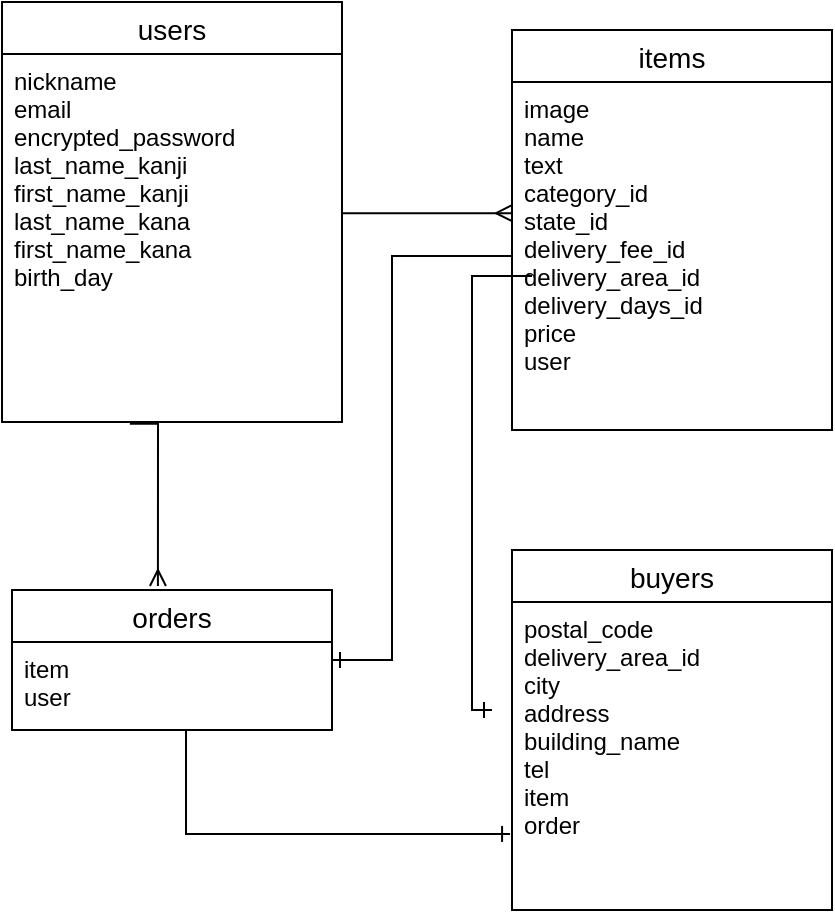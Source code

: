 <mxfile version="13.10.0" type="embed">
    <diagram id="pJa9DPaDmO5-ErMewQ-b" name="ページ1">
        <mxGraphModel dx="428" dy="526" grid="1" gridSize="10" guides="1" tooltips="1" connect="1" arrows="1" fold="1" page="1" pageScale="1" pageWidth="850" pageHeight="1100" math="0" shadow="0">
            <root>
                <mxCell id="0"/>
                <mxCell id="1" parent="0"/>
                <object label="users" id="2">
                    <mxCell style="swimlane;fontStyle=0;childLayout=stackLayout;horizontal=1;startSize=26;horizontalStack=0;resizeParent=1;resizeParentMax=0;resizeLast=0;collapsible=1;marginBottom=0;align=center;fontSize=14;" vertex="1" parent="1">
                        <mxGeometry x="35" y="26" width="170" height="210" as="geometry"/>
                    </mxCell>
                </object>
                <mxCell id="5" value="nickname&#10;email&#10;encrypted_password&#10;last_name_kanji&#10;first_name_kanji&#10;last_name_kana&#10;first_name_kana&#10;birth_day" style="text;strokeColor=none;fillColor=none;spacingLeft=4;spacingRight=4;overflow=hidden;rotatable=0;points=[[0,0.5],[1,0.5]];portConstraint=eastwest;fontSize=12;" vertex="1" parent="2">
                    <mxGeometry y="26" width="170" height="184" as="geometry"/>
                </mxCell>
                <mxCell id="6" value="items" style="swimlane;fontStyle=0;childLayout=stackLayout;horizontal=1;startSize=26;horizontalStack=0;resizeParent=1;resizeParentMax=0;resizeLast=0;collapsible=1;marginBottom=0;align=center;fontSize=14;" vertex="1" parent="1">
                    <mxGeometry x="290" y="40" width="160" height="200" as="geometry"/>
                </mxCell>
                <mxCell id="7" value="image&#10;name&#10;text&#10;category_id&#10;state_id&#10;delivery_fee_id&#10;delivery_area_id&#10;delivery_days_id&#10;price&#10;user&#10;" style="text;strokeColor=none;fillColor=none;spacingLeft=4;spacingRight=4;overflow=hidden;rotatable=0;points=[[0,0.5],[1,0.5]];portConstraint=eastwest;fontSize=12;" vertex="1" parent="6">
                    <mxGeometry y="26" width="160" height="174" as="geometry"/>
                </mxCell>
                <mxCell id="24" value="buyers" style="swimlane;fontStyle=0;childLayout=stackLayout;horizontal=1;startSize=26;horizontalStack=0;resizeParent=1;resizeParentMax=0;resizeLast=0;collapsible=1;marginBottom=0;align=center;fontSize=14;" vertex="1" parent="1">
                    <mxGeometry x="290" y="300" width="160" height="180" as="geometry"/>
                </mxCell>
                <mxCell id="25" value="postal_code&#10;delivery_area_id&#10;city&#10;address&#10;building_name&#10;tel&#10;item&#10;order" style="text;strokeColor=none;fillColor=none;spacingLeft=4;spacingRight=4;overflow=hidden;rotatable=0;points=[[0,0.5],[1,0.5]];portConstraint=eastwest;fontSize=12;" vertex="1" parent="24">
                    <mxGeometry y="26" width="160" height="154" as="geometry"/>
                </mxCell>
                <mxCell id="26" style="edgeStyle=orthogonalEdgeStyle;rounded=0;orthogonalLoop=1;jettySize=auto;html=1;exitX=1;exitY=0.5;exitDx=0;exitDy=0;entryX=0;entryY=0.377;entryDx=0;entryDy=0;entryPerimeter=0;endArrow=ERmany;endFill=0;" edge="1" parent="1" source="5" target="7">
                    <mxGeometry relative="1" as="geometry">
                        <Array as="points">
                            <mxPoint x="205" y="132"/>
                        </Array>
                    </mxGeometry>
                </mxCell>
                <mxCell id="22" value="orders" style="swimlane;fontStyle=0;childLayout=stackLayout;horizontal=1;startSize=26;horizontalStack=0;resizeParent=1;resizeParentMax=0;resizeLast=0;collapsible=1;marginBottom=0;align=center;fontSize=14;" vertex="1" parent="1">
                    <mxGeometry x="40" y="320" width="160" height="70" as="geometry"/>
                </mxCell>
                <mxCell id="23" value="item&#10;user&#10;" style="text;strokeColor=none;fillColor=none;spacingLeft=4;spacingRight=4;overflow=hidden;rotatable=0;points=[[0,0.5],[1,0.5]];portConstraint=eastwest;fontSize=12;" vertex="1" parent="22">
                    <mxGeometry y="26" width="160" height="44" as="geometry"/>
                </mxCell>
                <mxCell id="28" style="edgeStyle=orthogonalEdgeStyle;rounded=0;orthogonalLoop=1;jettySize=auto;html=1;endArrow=ERone;endFill=0;" edge="1" parent="1" source="7" target="22">
                    <mxGeometry relative="1" as="geometry">
                        <mxPoint x="230" y="270" as="targetPoint"/>
                        <mxPoint x="290" y="153" as="sourcePoint"/>
                        <Array as="points">
                            <mxPoint x="230" y="153"/>
                        </Array>
                    </mxGeometry>
                </mxCell>
                <mxCell id="31" style="edgeStyle=orthogonalEdgeStyle;rounded=0;orthogonalLoop=1;jettySize=auto;html=1;endArrow=ERone;endFill=0;" edge="1" parent="1">
                    <mxGeometry relative="1" as="geometry">
                        <mxPoint x="280" y="380" as="targetPoint"/>
                        <mxPoint x="300" y="163" as="sourcePoint"/>
                        <Array as="points">
                            <mxPoint x="270" y="163"/>
                            <mxPoint x="270" y="380"/>
                        </Array>
                    </mxGeometry>
                </mxCell>
                <mxCell id="32" style="edgeStyle=orthogonalEdgeStyle;rounded=0;orthogonalLoop=1;jettySize=auto;html=1;exitX=0.376;exitY=1.005;exitDx=0;exitDy=0;entryX=0.456;entryY=-0.029;entryDx=0;entryDy=0;entryPerimeter=0;endArrow=ERmany;endFill=0;exitPerimeter=0;" edge="1" parent="1" source="5" target="22">
                    <mxGeometry relative="1" as="geometry">
                        <mxPoint x="115" y="272.4" as="sourcePoint"/>
                        <mxPoint x="200" y="259.998" as="targetPoint"/>
                        <Array as="points">
                            <mxPoint x="113" y="237"/>
                        </Array>
                    </mxGeometry>
                </mxCell>
                <mxCell id="34" style="edgeStyle=orthogonalEdgeStyle;rounded=0;orthogonalLoop=1;jettySize=auto;html=1;exitX=0.376;exitY=1.005;exitDx=0;exitDy=0;entryX=-0.006;entryY=0.753;entryDx=0;entryDy=0;entryPerimeter=0;endArrow=ERone;endFill=0;exitPerimeter=0;" edge="1" parent="1" target="25">
                    <mxGeometry relative="1" as="geometry">
                        <mxPoint x="112.98" y="390.02" as="sourcePoint"/>
                        <mxPoint x="127.02" y="471.07" as="targetPoint"/>
                        <Array as="points">
                            <mxPoint x="127" y="390"/>
                            <mxPoint x="127" y="442"/>
                        </Array>
                    </mxGeometry>
                </mxCell>
            </root>
        </mxGraphModel>
    </diagram>
</mxfile>